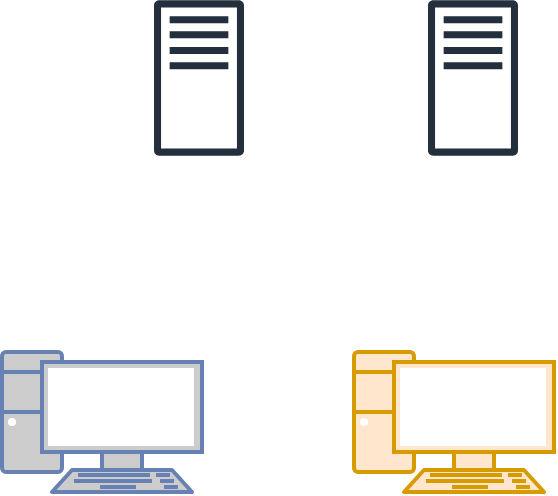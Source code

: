 <mxfile version="24.2.8" type="github">
  <diagram name="Page-1" id="brW68liZpwBAXn7qICkg">
    <mxGraphModel dx="464" dy="799" grid="0" gridSize="10" guides="1" tooltips="1" connect="1" arrows="1" fold="1" page="0" pageScale="1" pageWidth="850" pageHeight="1100" math="0" shadow="0">
      <root>
        <mxCell id="0" />
        <mxCell id="1" parent="0" />
        <mxCell id="SOp-MsYclCzhipOw51BH-1" value="" style="sketch=0;outlineConnect=0;fontColor=#232F3E;gradientColor=none;fillColor=#232F3D;strokeColor=none;dashed=0;verticalLabelPosition=bottom;verticalAlign=top;align=center;html=1;fontSize=12;fontStyle=0;aspect=fixed;pointerEvents=1;shape=mxgraph.aws4.traditional_server;" vertex="1" parent="1">
          <mxGeometry x="133" y="39" width="45" height="78" as="geometry" />
        </mxCell>
        <mxCell id="SOp-MsYclCzhipOw51BH-2" value="" style="sketch=0;outlineConnect=0;fontColor=#232F3E;gradientColor=none;fillColor=#232F3D;strokeColor=none;dashed=0;verticalLabelPosition=bottom;verticalAlign=top;align=center;html=1;fontSize=12;fontStyle=0;aspect=fixed;pointerEvents=1;shape=mxgraph.aws4.traditional_server;" vertex="1" parent="1">
          <mxGeometry x="270" y="39" width="45" height="78" as="geometry" />
        </mxCell>
        <mxCell id="SOp-MsYclCzhipOw51BH-5" value="" style="fontColor=#0066CC;verticalAlign=top;verticalLabelPosition=bottom;labelPosition=center;align=center;html=1;outlineConnect=0;fillColor=#CCCCCC;strokeColor=#6881B3;gradientColor=none;gradientDirection=north;strokeWidth=2;shape=mxgraph.networks.pc;" vertex="1" parent="1">
          <mxGeometry x="57" y="215" width="100" height="70" as="geometry" />
        </mxCell>
        <mxCell id="SOp-MsYclCzhipOw51BH-6" value="" style="verticalAlign=top;verticalLabelPosition=bottom;labelPosition=center;align=center;html=1;outlineConnect=0;fillColor=#ffe6cc;strokeColor=#d79b00;gradientDirection=north;strokeWidth=2;shape=mxgraph.networks.pc;" vertex="1" parent="1">
          <mxGeometry x="233" y="215" width="100" height="70" as="geometry" />
        </mxCell>
      </root>
    </mxGraphModel>
  </diagram>
</mxfile>
